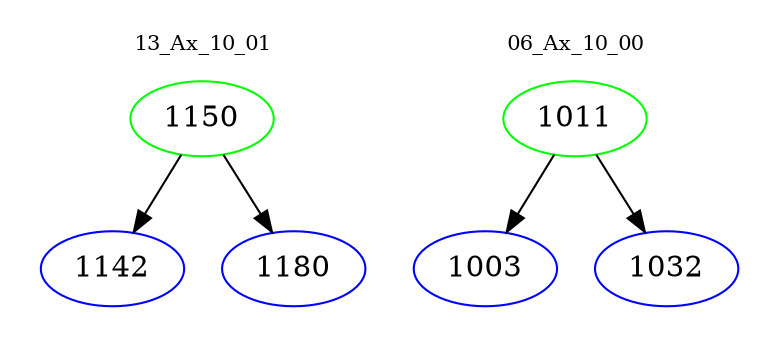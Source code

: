 digraph{
subgraph cluster_0 {
color = white
label = "13_Ax_10_01";
fontsize=10;
T0_1150 [label="1150", color="green"]
T0_1150 -> T0_1142 [color="black"]
T0_1142 [label="1142", color="blue"]
T0_1150 -> T0_1180 [color="black"]
T0_1180 [label="1180", color="blue"]
}
subgraph cluster_1 {
color = white
label = "06_Ax_10_00";
fontsize=10;
T1_1011 [label="1011", color="green"]
T1_1011 -> T1_1003 [color="black"]
T1_1003 [label="1003", color="blue"]
T1_1011 -> T1_1032 [color="black"]
T1_1032 [label="1032", color="blue"]
}
}
